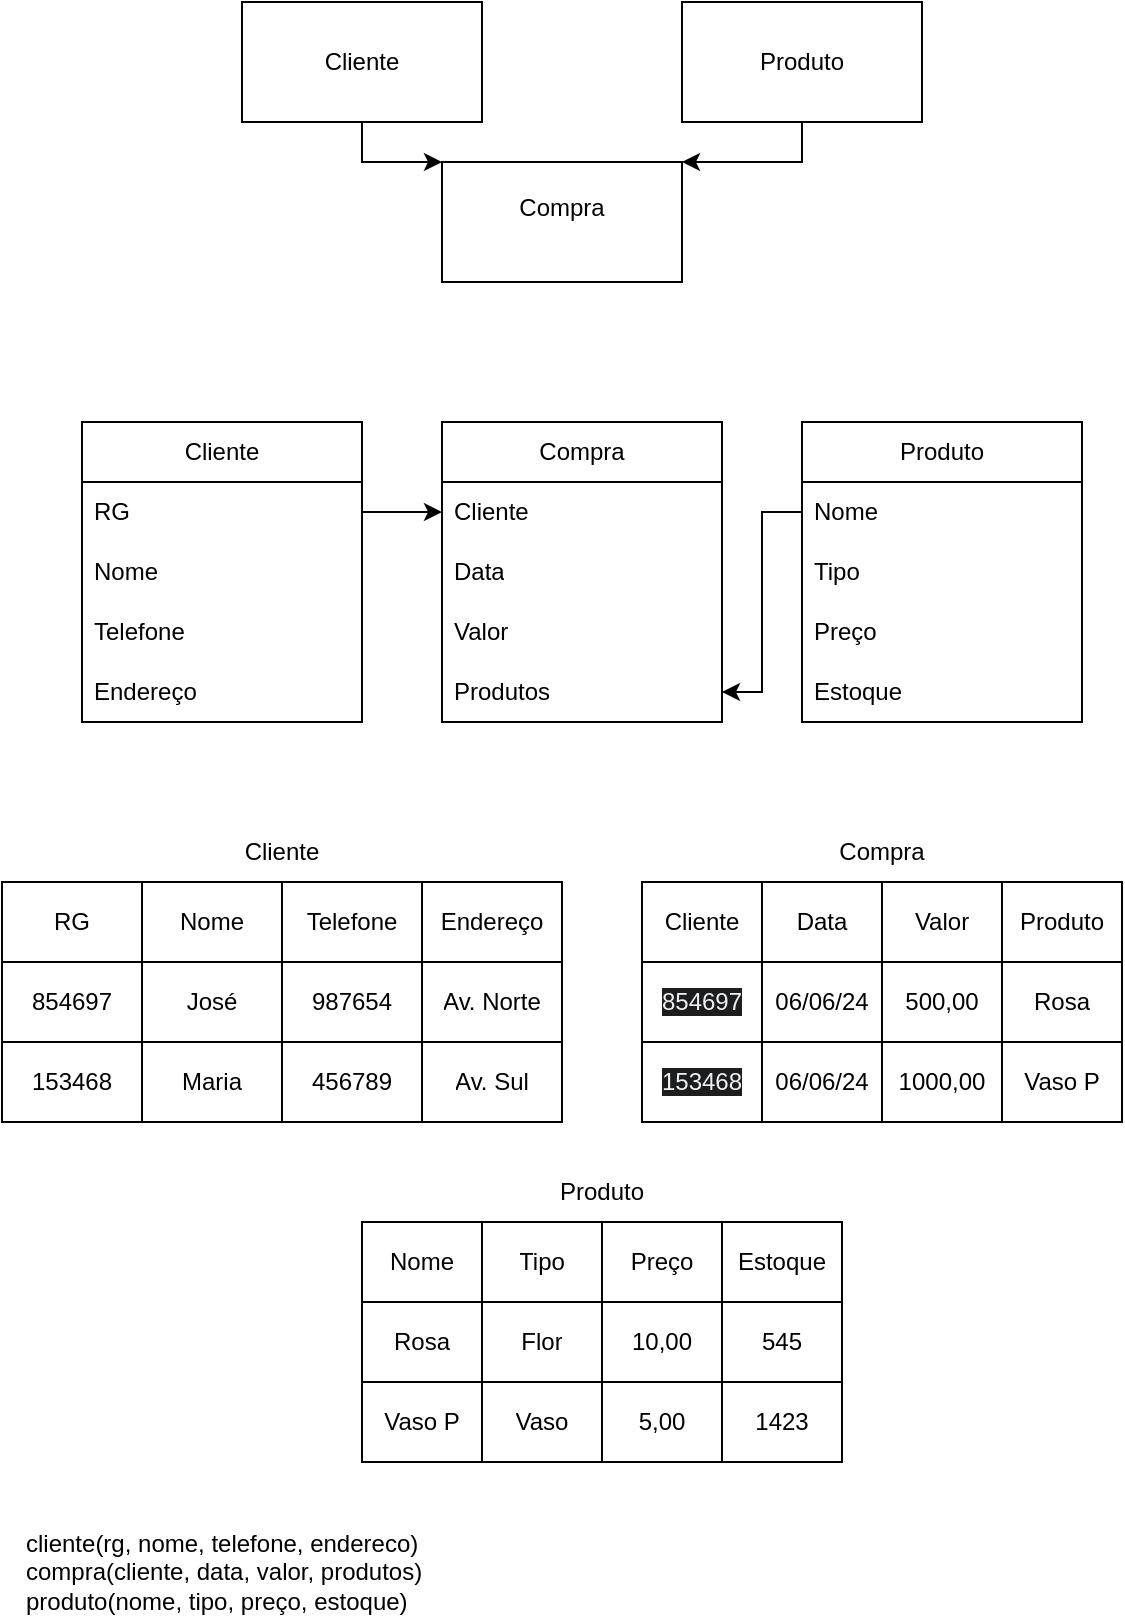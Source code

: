 <mxfile version="24.4.13" type="device">
  <diagram name="Page-1" id="GWl-YxcVaP_dyDL6dAxD">
    <mxGraphModel dx="745" dy="1943" grid="1" gridSize="10" guides="1" tooltips="1" connect="1" arrows="1" fold="1" page="1" pageScale="1" pageWidth="850" pageHeight="1100" math="0" shadow="0">
      <root>
        <mxCell id="0" />
        <mxCell id="1" parent="0" />
        <mxCell id="eQUIJriRzN40qEJN4l0j-5" style="edgeStyle=orthogonalEdgeStyle;rounded=0;orthogonalLoop=1;jettySize=auto;html=1;entryX=0;entryY=0;entryDx=0;entryDy=0;" parent="1" source="eQUIJriRzN40qEJN4l0j-1" target="eQUIJriRzN40qEJN4l0j-3" edge="1">
          <mxGeometry relative="1" as="geometry" />
        </mxCell>
        <mxCell id="eQUIJriRzN40qEJN4l0j-1" value="Cliente" style="rounded=0;whiteSpace=wrap;html=1;" parent="1" vertex="1">
          <mxGeometry x="150" y="-10" width="120" height="60" as="geometry" />
        </mxCell>
        <mxCell id="eQUIJriRzN40qEJN4l0j-4" style="edgeStyle=orthogonalEdgeStyle;rounded=0;orthogonalLoop=1;jettySize=auto;html=1;entryX=1;entryY=0;entryDx=0;entryDy=0;" parent="1" source="eQUIJriRzN40qEJN4l0j-2" target="eQUIJriRzN40qEJN4l0j-3" edge="1">
          <mxGeometry relative="1" as="geometry" />
        </mxCell>
        <mxCell id="eQUIJriRzN40qEJN4l0j-2" value="Produto" style="rounded=0;whiteSpace=wrap;html=1;" parent="1" vertex="1">
          <mxGeometry x="370" y="-10" width="120" height="60" as="geometry" />
        </mxCell>
        <mxCell id="eQUIJriRzN40qEJN4l0j-3" value="Compra&lt;div&gt;&lt;br&gt;&lt;/div&gt;" style="rounded=0;whiteSpace=wrap;html=1;" parent="1" vertex="1">
          <mxGeometry x="250" y="70" width="120" height="60" as="geometry" />
        </mxCell>
        <mxCell id="eQUIJriRzN40qEJN4l0j-6" value="Cliente" style="swimlane;fontStyle=0;childLayout=stackLayout;horizontal=1;startSize=30;horizontalStack=0;resizeParent=1;resizeParentMax=0;resizeLast=0;collapsible=1;marginBottom=0;whiteSpace=wrap;html=1;" parent="1" vertex="1">
          <mxGeometry x="70" y="200" width="140" height="150" as="geometry" />
        </mxCell>
        <mxCell id="eQUIJriRzN40qEJN4l0j-7" value="RG" style="text;strokeColor=none;fillColor=none;align=left;verticalAlign=middle;spacingLeft=4;spacingRight=4;overflow=hidden;points=[[0,0.5],[1,0.5]];portConstraint=eastwest;rotatable=0;whiteSpace=wrap;html=1;" parent="eQUIJriRzN40qEJN4l0j-6" vertex="1">
          <mxGeometry y="30" width="140" height="30" as="geometry" />
        </mxCell>
        <mxCell id="eQUIJriRzN40qEJN4l0j-8" value="Nome" style="text;strokeColor=none;fillColor=none;align=left;verticalAlign=middle;spacingLeft=4;spacingRight=4;overflow=hidden;points=[[0,0.5],[1,0.5]];portConstraint=eastwest;rotatable=0;whiteSpace=wrap;html=1;" parent="eQUIJriRzN40qEJN4l0j-6" vertex="1">
          <mxGeometry y="60" width="140" height="30" as="geometry" />
        </mxCell>
        <mxCell id="eQUIJriRzN40qEJN4l0j-9" value="Telefone" style="text;strokeColor=none;fillColor=none;align=left;verticalAlign=middle;spacingLeft=4;spacingRight=4;overflow=hidden;points=[[0,0.5],[1,0.5]];portConstraint=eastwest;rotatable=0;whiteSpace=wrap;html=1;" parent="eQUIJriRzN40qEJN4l0j-6" vertex="1">
          <mxGeometry y="90" width="140" height="30" as="geometry" />
        </mxCell>
        <mxCell id="eQUIJriRzN40qEJN4l0j-10" value="Endereço" style="text;strokeColor=none;fillColor=none;align=left;verticalAlign=middle;spacingLeft=4;spacingRight=4;overflow=hidden;points=[[0,0.5],[1,0.5]];portConstraint=eastwest;rotatable=0;whiteSpace=wrap;html=1;" parent="eQUIJriRzN40qEJN4l0j-6" vertex="1">
          <mxGeometry y="120" width="140" height="30" as="geometry" />
        </mxCell>
        <mxCell id="eQUIJriRzN40qEJN4l0j-13" value="Produto" style="swimlane;fontStyle=0;childLayout=stackLayout;horizontal=1;startSize=30;horizontalStack=0;resizeParent=1;resizeParentMax=0;resizeLast=0;collapsible=1;marginBottom=0;whiteSpace=wrap;html=1;" parent="1" vertex="1">
          <mxGeometry x="430" y="200" width="140" height="150" as="geometry" />
        </mxCell>
        <mxCell id="eQUIJriRzN40qEJN4l0j-14" value="Nome" style="text;strokeColor=none;fillColor=none;align=left;verticalAlign=middle;spacingLeft=4;spacingRight=4;overflow=hidden;points=[[0,0.5],[1,0.5]];portConstraint=eastwest;rotatable=0;whiteSpace=wrap;html=1;" parent="eQUIJriRzN40qEJN4l0j-13" vertex="1">
          <mxGeometry y="30" width="140" height="30" as="geometry" />
        </mxCell>
        <mxCell id="eQUIJriRzN40qEJN4l0j-15" value="Tipo" style="text;strokeColor=none;fillColor=none;align=left;verticalAlign=middle;spacingLeft=4;spacingRight=4;overflow=hidden;points=[[0,0.5],[1,0.5]];portConstraint=eastwest;rotatable=0;whiteSpace=wrap;html=1;" parent="eQUIJriRzN40qEJN4l0j-13" vertex="1">
          <mxGeometry y="60" width="140" height="30" as="geometry" />
        </mxCell>
        <mxCell id="eQUIJriRzN40qEJN4l0j-16" value="Preço" style="text;strokeColor=none;fillColor=none;align=left;verticalAlign=middle;spacingLeft=4;spacingRight=4;overflow=hidden;points=[[0,0.5],[1,0.5]];portConstraint=eastwest;rotatable=0;whiteSpace=wrap;html=1;" parent="eQUIJriRzN40qEJN4l0j-13" vertex="1">
          <mxGeometry y="90" width="140" height="30" as="geometry" />
        </mxCell>
        <mxCell id="eQUIJriRzN40qEJN4l0j-17" value="Estoque" style="text;strokeColor=none;fillColor=none;align=left;verticalAlign=middle;spacingLeft=4;spacingRight=4;overflow=hidden;points=[[0,0.5],[1,0.5]];portConstraint=eastwest;rotatable=0;whiteSpace=wrap;html=1;" parent="eQUIJriRzN40qEJN4l0j-13" vertex="1">
          <mxGeometry y="120" width="140" height="30" as="geometry" />
        </mxCell>
        <mxCell id="eQUIJriRzN40qEJN4l0j-18" value="Compra" style="swimlane;fontStyle=0;childLayout=stackLayout;horizontal=1;startSize=30;horizontalStack=0;resizeParent=1;resizeParentMax=0;resizeLast=0;collapsible=1;marginBottom=0;whiteSpace=wrap;html=1;" parent="1" vertex="1">
          <mxGeometry x="250" y="200" width="140" height="150" as="geometry" />
        </mxCell>
        <mxCell id="eQUIJriRzN40qEJN4l0j-19" value="Cliente" style="text;strokeColor=none;fillColor=none;align=left;verticalAlign=middle;spacingLeft=4;spacingRight=4;overflow=hidden;points=[[0,0.5],[1,0.5]];portConstraint=eastwest;rotatable=0;whiteSpace=wrap;html=1;" parent="eQUIJriRzN40qEJN4l0j-18" vertex="1">
          <mxGeometry y="30" width="140" height="30" as="geometry" />
        </mxCell>
        <mxCell id="eQUIJriRzN40qEJN4l0j-20" value="Data" style="text;strokeColor=none;fillColor=none;align=left;verticalAlign=middle;spacingLeft=4;spacingRight=4;overflow=hidden;points=[[0,0.5],[1,0.5]];portConstraint=eastwest;rotatable=0;whiteSpace=wrap;html=1;" parent="eQUIJriRzN40qEJN4l0j-18" vertex="1">
          <mxGeometry y="60" width="140" height="30" as="geometry" />
        </mxCell>
        <mxCell id="eQUIJriRzN40qEJN4l0j-21" value="Valor" style="text;strokeColor=none;fillColor=none;align=left;verticalAlign=middle;spacingLeft=4;spacingRight=4;overflow=hidden;points=[[0,0.5],[1,0.5]];portConstraint=eastwest;rotatable=0;whiteSpace=wrap;html=1;" parent="eQUIJriRzN40qEJN4l0j-18" vertex="1">
          <mxGeometry y="90" width="140" height="30" as="geometry" />
        </mxCell>
        <mxCell id="eQUIJriRzN40qEJN4l0j-22" value="Produtos" style="text;strokeColor=none;fillColor=none;align=left;verticalAlign=middle;spacingLeft=4;spacingRight=4;overflow=hidden;points=[[0,0.5],[1,0.5]];portConstraint=eastwest;rotatable=0;whiteSpace=wrap;html=1;" parent="eQUIJriRzN40qEJN4l0j-18" vertex="1">
          <mxGeometry y="120" width="140" height="30" as="geometry" />
        </mxCell>
        <mxCell id="eQUIJriRzN40qEJN4l0j-27" style="edgeStyle=orthogonalEdgeStyle;rounded=0;orthogonalLoop=1;jettySize=auto;html=1;entryX=1;entryY=0.5;entryDx=0;entryDy=0;" parent="1" source="eQUIJriRzN40qEJN4l0j-14" target="eQUIJriRzN40qEJN4l0j-22" edge="1">
          <mxGeometry relative="1" as="geometry" />
        </mxCell>
        <mxCell id="eQUIJriRzN40qEJN4l0j-28" style="edgeStyle=orthogonalEdgeStyle;rounded=0;orthogonalLoop=1;jettySize=auto;html=1;entryX=0;entryY=0.5;entryDx=0;entryDy=0;" parent="1" source="eQUIJriRzN40qEJN4l0j-7" target="eQUIJriRzN40qEJN4l0j-19" edge="1">
          <mxGeometry relative="1" as="geometry" />
        </mxCell>
        <mxCell id="eQUIJriRzN40qEJN4l0j-29" value="" style="shape=table;startSize=0;container=1;collapsible=0;childLayout=tableLayout;" parent="1" vertex="1">
          <mxGeometry x="30" y="430" width="280" height="120" as="geometry" />
        </mxCell>
        <mxCell id="eQUIJriRzN40qEJN4l0j-30" value="" style="shape=tableRow;horizontal=0;startSize=0;swimlaneHead=0;swimlaneBody=0;strokeColor=inherit;top=0;left=0;bottom=0;right=0;collapsible=0;dropTarget=0;fillColor=none;points=[[0,0.5],[1,0.5]];portConstraint=eastwest;" parent="eQUIJriRzN40qEJN4l0j-29" vertex="1">
          <mxGeometry width="280" height="40" as="geometry" />
        </mxCell>
        <mxCell id="eQUIJriRzN40qEJN4l0j-31" value="RG" style="shape=partialRectangle;html=1;whiteSpace=wrap;connectable=0;strokeColor=inherit;overflow=hidden;fillColor=none;top=0;left=0;bottom=0;right=0;pointerEvents=1;" parent="eQUIJriRzN40qEJN4l0j-30" vertex="1">
          <mxGeometry width="70" height="40" as="geometry">
            <mxRectangle width="70" height="40" as="alternateBounds" />
          </mxGeometry>
        </mxCell>
        <mxCell id="eQUIJriRzN40qEJN4l0j-32" value="Nome" style="shape=partialRectangle;html=1;whiteSpace=wrap;connectable=0;strokeColor=inherit;overflow=hidden;fillColor=none;top=0;left=0;bottom=0;right=0;pointerEvents=1;" parent="eQUIJriRzN40qEJN4l0j-30" vertex="1">
          <mxGeometry x="70" width="70" height="40" as="geometry">
            <mxRectangle width="70" height="40" as="alternateBounds" />
          </mxGeometry>
        </mxCell>
        <mxCell id="eQUIJriRzN40qEJN4l0j-33" value="Telefone" style="shape=partialRectangle;html=1;whiteSpace=wrap;connectable=0;strokeColor=inherit;overflow=hidden;fillColor=none;top=0;left=0;bottom=0;right=0;pointerEvents=1;" parent="eQUIJriRzN40qEJN4l0j-30" vertex="1">
          <mxGeometry x="140" width="70" height="40" as="geometry">
            <mxRectangle width="70" height="40" as="alternateBounds" />
          </mxGeometry>
        </mxCell>
        <mxCell id="eQUIJriRzN40qEJN4l0j-34" value="Endereço" style="shape=partialRectangle;html=1;whiteSpace=wrap;connectable=0;strokeColor=inherit;overflow=hidden;fillColor=none;top=0;left=0;bottom=0;right=0;pointerEvents=1;" parent="eQUIJriRzN40qEJN4l0j-30" vertex="1">
          <mxGeometry x="210" width="70" height="40" as="geometry">
            <mxRectangle width="70" height="40" as="alternateBounds" />
          </mxGeometry>
        </mxCell>
        <mxCell id="eQUIJriRzN40qEJN4l0j-35" value="" style="shape=tableRow;horizontal=0;startSize=0;swimlaneHead=0;swimlaneBody=0;strokeColor=inherit;top=0;left=0;bottom=0;right=0;collapsible=0;dropTarget=0;fillColor=none;points=[[0,0.5],[1,0.5]];portConstraint=eastwest;" parent="eQUIJriRzN40qEJN4l0j-29" vertex="1">
          <mxGeometry y="40" width="280" height="40" as="geometry" />
        </mxCell>
        <mxCell id="eQUIJriRzN40qEJN4l0j-36" value="854697" style="shape=partialRectangle;html=1;whiteSpace=wrap;connectable=0;strokeColor=inherit;overflow=hidden;fillColor=none;top=0;left=0;bottom=0;right=0;pointerEvents=1;" parent="eQUIJriRzN40qEJN4l0j-35" vertex="1">
          <mxGeometry width="70" height="40" as="geometry">
            <mxRectangle width="70" height="40" as="alternateBounds" />
          </mxGeometry>
        </mxCell>
        <mxCell id="eQUIJriRzN40qEJN4l0j-37" value="José" style="shape=partialRectangle;html=1;whiteSpace=wrap;connectable=0;strokeColor=inherit;overflow=hidden;fillColor=none;top=0;left=0;bottom=0;right=0;pointerEvents=1;" parent="eQUIJriRzN40qEJN4l0j-35" vertex="1">
          <mxGeometry x="70" width="70" height="40" as="geometry">
            <mxRectangle width="70" height="40" as="alternateBounds" />
          </mxGeometry>
        </mxCell>
        <mxCell id="eQUIJriRzN40qEJN4l0j-38" value="987654" style="shape=partialRectangle;html=1;whiteSpace=wrap;connectable=0;strokeColor=inherit;overflow=hidden;fillColor=none;top=0;left=0;bottom=0;right=0;pointerEvents=1;" parent="eQUIJriRzN40qEJN4l0j-35" vertex="1">
          <mxGeometry x="140" width="70" height="40" as="geometry">
            <mxRectangle width="70" height="40" as="alternateBounds" />
          </mxGeometry>
        </mxCell>
        <mxCell id="eQUIJriRzN40qEJN4l0j-39" value="Av. Norte" style="shape=partialRectangle;html=1;whiteSpace=wrap;connectable=0;strokeColor=inherit;overflow=hidden;fillColor=none;top=0;left=0;bottom=0;right=0;pointerEvents=1;" parent="eQUIJriRzN40qEJN4l0j-35" vertex="1">
          <mxGeometry x="210" width="70" height="40" as="geometry">
            <mxRectangle width="70" height="40" as="alternateBounds" />
          </mxGeometry>
        </mxCell>
        <mxCell id="eQUIJriRzN40qEJN4l0j-40" value="" style="shape=tableRow;horizontal=0;startSize=0;swimlaneHead=0;swimlaneBody=0;strokeColor=inherit;top=0;left=0;bottom=0;right=0;collapsible=0;dropTarget=0;fillColor=none;points=[[0,0.5],[1,0.5]];portConstraint=eastwest;" parent="eQUIJriRzN40qEJN4l0j-29" vertex="1">
          <mxGeometry y="80" width="280" height="40" as="geometry" />
        </mxCell>
        <mxCell id="eQUIJriRzN40qEJN4l0j-41" value="153468" style="shape=partialRectangle;html=1;whiteSpace=wrap;connectable=0;strokeColor=inherit;overflow=hidden;fillColor=none;top=0;left=0;bottom=0;right=0;pointerEvents=1;" parent="eQUIJriRzN40qEJN4l0j-40" vertex="1">
          <mxGeometry width="70" height="40" as="geometry">
            <mxRectangle width="70" height="40" as="alternateBounds" />
          </mxGeometry>
        </mxCell>
        <mxCell id="eQUIJriRzN40qEJN4l0j-42" value="Maria" style="shape=partialRectangle;html=1;whiteSpace=wrap;connectable=0;strokeColor=inherit;overflow=hidden;fillColor=none;top=0;left=0;bottom=0;right=0;pointerEvents=1;" parent="eQUIJriRzN40qEJN4l0j-40" vertex="1">
          <mxGeometry x="70" width="70" height="40" as="geometry">
            <mxRectangle width="70" height="40" as="alternateBounds" />
          </mxGeometry>
        </mxCell>
        <mxCell id="eQUIJriRzN40qEJN4l0j-43" value="456789" style="shape=partialRectangle;html=1;whiteSpace=wrap;connectable=0;strokeColor=inherit;overflow=hidden;fillColor=none;top=0;left=0;bottom=0;right=0;pointerEvents=1;" parent="eQUIJriRzN40qEJN4l0j-40" vertex="1">
          <mxGeometry x="140" width="70" height="40" as="geometry">
            <mxRectangle width="70" height="40" as="alternateBounds" />
          </mxGeometry>
        </mxCell>
        <mxCell id="eQUIJriRzN40qEJN4l0j-44" value="Av. Sul" style="shape=partialRectangle;html=1;whiteSpace=wrap;connectable=0;strokeColor=inherit;overflow=hidden;fillColor=none;top=0;left=0;bottom=0;right=0;pointerEvents=1;" parent="eQUIJriRzN40qEJN4l0j-40" vertex="1">
          <mxGeometry x="210" width="70" height="40" as="geometry">
            <mxRectangle width="70" height="40" as="alternateBounds" />
          </mxGeometry>
        </mxCell>
        <mxCell id="eQUIJriRzN40qEJN4l0j-45" value="" style="shape=table;startSize=0;container=1;collapsible=0;childLayout=tableLayout;" parent="1" vertex="1">
          <mxGeometry x="350" y="430" width="240" height="120" as="geometry" />
        </mxCell>
        <mxCell id="eQUIJriRzN40qEJN4l0j-46" value="" style="shape=tableRow;horizontal=0;startSize=0;swimlaneHead=0;swimlaneBody=0;strokeColor=inherit;top=0;left=0;bottom=0;right=0;collapsible=0;dropTarget=0;fillColor=none;points=[[0,0.5],[1,0.5]];portConstraint=eastwest;" parent="eQUIJriRzN40qEJN4l0j-45" vertex="1">
          <mxGeometry width="240" height="40" as="geometry" />
        </mxCell>
        <mxCell id="eQUIJriRzN40qEJN4l0j-47" value="Cliente" style="shape=partialRectangle;html=1;whiteSpace=wrap;connectable=0;strokeColor=inherit;overflow=hidden;fillColor=none;top=0;left=0;bottom=0;right=0;pointerEvents=1;" parent="eQUIJriRzN40qEJN4l0j-46" vertex="1">
          <mxGeometry width="60" height="40" as="geometry">
            <mxRectangle width="60" height="40" as="alternateBounds" />
          </mxGeometry>
        </mxCell>
        <mxCell id="eQUIJriRzN40qEJN4l0j-48" value="Data" style="shape=partialRectangle;html=1;whiteSpace=wrap;connectable=0;strokeColor=inherit;overflow=hidden;fillColor=none;top=0;left=0;bottom=0;right=0;pointerEvents=1;" parent="eQUIJriRzN40qEJN4l0j-46" vertex="1">
          <mxGeometry x="60" width="60" height="40" as="geometry">
            <mxRectangle width="60" height="40" as="alternateBounds" />
          </mxGeometry>
        </mxCell>
        <mxCell id="eQUIJriRzN40qEJN4l0j-49" value="Valor" style="shape=partialRectangle;html=1;whiteSpace=wrap;connectable=0;strokeColor=inherit;overflow=hidden;fillColor=none;top=0;left=0;bottom=0;right=0;pointerEvents=1;" parent="eQUIJriRzN40qEJN4l0j-46" vertex="1">
          <mxGeometry x="120" width="60" height="40" as="geometry">
            <mxRectangle width="60" height="40" as="alternateBounds" />
          </mxGeometry>
        </mxCell>
        <mxCell id="eQUIJriRzN40qEJN4l0j-50" value="Produto" style="shape=partialRectangle;html=1;whiteSpace=wrap;connectable=0;strokeColor=inherit;overflow=hidden;fillColor=none;top=0;left=0;bottom=0;right=0;pointerEvents=1;" parent="eQUIJriRzN40qEJN4l0j-46" vertex="1">
          <mxGeometry x="180" width="60" height="40" as="geometry">
            <mxRectangle width="60" height="40" as="alternateBounds" />
          </mxGeometry>
        </mxCell>
        <mxCell id="eQUIJriRzN40qEJN4l0j-51" value="" style="shape=tableRow;horizontal=0;startSize=0;swimlaneHead=0;swimlaneBody=0;strokeColor=inherit;top=0;left=0;bottom=0;right=0;collapsible=0;dropTarget=0;fillColor=none;points=[[0,0.5],[1,0.5]];portConstraint=eastwest;" parent="eQUIJriRzN40qEJN4l0j-45" vertex="1">
          <mxGeometry y="40" width="240" height="40" as="geometry" />
        </mxCell>
        <mxCell id="eQUIJriRzN40qEJN4l0j-52" value="&lt;span style=&quot;color: rgb(240, 240, 240); font-family: Helvetica; font-size: 12px; font-style: normal; font-variant-ligatures: normal; font-variant-caps: normal; font-weight: 400; letter-spacing: normal; orphans: 2; text-align: center; text-indent: 0px; text-transform: none; widows: 2; word-spacing: 0px; -webkit-text-stroke-width: 0px; white-space: normal; background-color: rgb(27, 29, 30); text-decoration-thickness: initial; text-decoration-style: initial; text-decoration-color: initial; display: inline !important; float: none;&quot;&gt;854697&lt;/span&gt;" style="shape=partialRectangle;html=1;whiteSpace=wrap;connectable=0;strokeColor=inherit;overflow=hidden;fillColor=none;top=0;left=0;bottom=0;right=0;pointerEvents=1;" parent="eQUIJriRzN40qEJN4l0j-51" vertex="1">
          <mxGeometry width="60" height="40" as="geometry">
            <mxRectangle width="60" height="40" as="alternateBounds" />
          </mxGeometry>
        </mxCell>
        <mxCell id="eQUIJriRzN40qEJN4l0j-53" value="06/06/24" style="shape=partialRectangle;html=1;whiteSpace=wrap;connectable=0;strokeColor=inherit;overflow=hidden;fillColor=none;top=0;left=0;bottom=0;right=0;pointerEvents=1;" parent="eQUIJriRzN40qEJN4l0j-51" vertex="1">
          <mxGeometry x="60" width="60" height="40" as="geometry">
            <mxRectangle width="60" height="40" as="alternateBounds" />
          </mxGeometry>
        </mxCell>
        <mxCell id="eQUIJriRzN40qEJN4l0j-54" value="500,00" style="shape=partialRectangle;html=1;whiteSpace=wrap;connectable=0;strokeColor=inherit;overflow=hidden;fillColor=none;top=0;left=0;bottom=0;right=0;pointerEvents=1;" parent="eQUIJriRzN40qEJN4l0j-51" vertex="1">
          <mxGeometry x="120" width="60" height="40" as="geometry">
            <mxRectangle width="60" height="40" as="alternateBounds" />
          </mxGeometry>
        </mxCell>
        <mxCell id="eQUIJriRzN40qEJN4l0j-55" value="Rosa" style="shape=partialRectangle;html=1;whiteSpace=wrap;connectable=0;strokeColor=inherit;overflow=hidden;fillColor=none;top=0;left=0;bottom=0;right=0;pointerEvents=1;" parent="eQUIJriRzN40qEJN4l0j-51" vertex="1">
          <mxGeometry x="180" width="60" height="40" as="geometry">
            <mxRectangle width="60" height="40" as="alternateBounds" />
          </mxGeometry>
        </mxCell>
        <mxCell id="eQUIJriRzN40qEJN4l0j-56" value="" style="shape=tableRow;horizontal=0;startSize=0;swimlaneHead=0;swimlaneBody=0;strokeColor=inherit;top=0;left=0;bottom=0;right=0;collapsible=0;dropTarget=0;fillColor=none;points=[[0,0.5],[1,0.5]];portConstraint=eastwest;" parent="eQUIJriRzN40qEJN4l0j-45" vertex="1">
          <mxGeometry y="80" width="240" height="40" as="geometry" />
        </mxCell>
        <mxCell id="eQUIJriRzN40qEJN4l0j-57" value="&lt;span style=&quot;color: rgb(240, 240, 240); font-family: Helvetica; font-size: 12px; font-style: normal; font-variant-ligatures: normal; font-variant-caps: normal; font-weight: 400; letter-spacing: normal; orphans: 2; text-align: center; text-indent: 0px; text-transform: none; widows: 2; word-spacing: 0px; -webkit-text-stroke-width: 0px; white-space: normal; background-color: rgb(27, 29, 30); text-decoration-thickness: initial; text-decoration-style: initial; text-decoration-color: initial; display: inline !important; float: none;&quot;&gt;153468&lt;/span&gt;" style="shape=partialRectangle;html=1;whiteSpace=wrap;connectable=0;strokeColor=inherit;overflow=hidden;fillColor=none;top=0;left=0;bottom=0;right=0;pointerEvents=1;" parent="eQUIJriRzN40qEJN4l0j-56" vertex="1">
          <mxGeometry width="60" height="40" as="geometry">
            <mxRectangle width="60" height="40" as="alternateBounds" />
          </mxGeometry>
        </mxCell>
        <mxCell id="eQUIJriRzN40qEJN4l0j-58" value="06/06/24" style="shape=partialRectangle;html=1;whiteSpace=wrap;connectable=0;strokeColor=inherit;overflow=hidden;fillColor=none;top=0;left=0;bottom=0;right=0;pointerEvents=1;" parent="eQUIJriRzN40qEJN4l0j-56" vertex="1">
          <mxGeometry x="60" width="60" height="40" as="geometry">
            <mxRectangle width="60" height="40" as="alternateBounds" />
          </mxGeometry>
        </mxCell>
        <mxCell id="eQUIJriRzN40qEJN4l0j-59" value="1000,00" style="shape=partialRectangle;html=1;whiteSpace=wrap;connectable=0;strokeColor=inherit;overflow=hidden;fillColor=none;top=0;left=0;bottom=0;right=0;pointerEvents=1;" parent="eQUIJriRzN40qEJN4l0j-56" vertex="1">
          <mxGeometry x="120" width="60" height="40" as="geometry">
            <mxRectangle width="60" height="40" as="alternateBounds" />
          </mxGeometry>
        </mxCell>
        <mxCell id="eQUIJriRzN40qEJN4l0j-60" value="Vaso P" style="shape=partialRectangle;html=1;whiteSpace=wrap;connectable=0;strokeColor=inherit;overflow=hidden;fillColor=none;top=0;left=0;bottom=0;right=0;pointerEvents=1;" parent="eQUIJriRzN40qEJN4l0j-56" vertex="1">
          <mxGeometry x="180" width="60" height="40" as="geometry">
            <mxRectangle width="60" height="40" as="alternateBounds" />
          </mxGeometry>
        </mxCell>
        <mxCell id="eQUIJriRzN40qEJN4l0j-70" value="" style="shape=table;startSize=0;container=1;collapsible=0;childLayout=tableLayout;" parent="1" vertex="1">
          <mxGeometry x="210" y="600" width="240" height="120" as="geometry" />
        </mxCell>
        <mxCell id="eQUIJriRzN40qEJN4l0j-71" value="" style="shape=tableRow;horizontal=0;startSize=0;swimlaneHead=0;swimlaneBody=0;strokeColor=inherit;top=0;left=0;bottom=0;right=0;collapsible=0;dropTarget=0;fillColor=none;points=[[0,0.5],[1,0.5]];portConstraint=eastwest;" parent="eQUIJriRzN40qEJN4l0j-70" vertex="1">
          <mxGeometry width="240" height="40" as="geometry" />
        </mxCell>
        <mxCell id="eQUIJriRzN40qEJN4l0j-72" value="Nome" style="shape=partialRectangle;html=1;whiteSpace=wrap;connectable=0;strokeColor=inherit;overflow=hidden;fillColor=none;top=0;left=0;bottom=0;right=0;pointerEvents=1;" parent="eQUIJriRzN40qEJN4l0j-71" vertex="1">
          <mxGeometry width="60" height="40" as="geometry">
            <mxRectangle width="60" height="40" as="alternateBounds" />
          </mxGeometry>
        </mxCell>
        <mxCell id="eQUIJriRzN40qEJN4l0j-73" value="Tipo" style="shape=partialRectangle;html=1;whiteSpace=wrap;connectable=0;strokeColor=inherit;overflow=hidden;fillColor=none;top=0;left=0;bottom=0;right=0;pointerEvents=1;" parent="eQUIJriRzN40qEJN4l0j-71" vertex="1">
          <mxGeometry x="60" width="60" height="40" as="geometry">
            <mxRectangle width="60" height="40" as="alternateBounds" />
          </mxGeometry>
        </mxCell>
        <mxCell id="eQUIJriRzN40qEJN4l0j-74" value="Preço" style="shape=partialRectangle;html=1;whiteSpace=wrap;connectable=0;strokeColor=inherit;overflow=hidden;fillColor=none;top=0;left=0;bottom=0;right=0;pointerEvents=1;" parent="eQUIJriRzN40qEJN4l0j-71" vertex="1">
          <mxGeometry x="120" width="60" height="40" as="geometry">
            <mxRectangle width="60" height="40" as="alternateBounds" />
          </mxGeometry>
        </mxCell>
        <mxCell id="eQUIJriRzN40qEJN4l0j-75" value="Estoque" style="shape=partialRectangle;html=1;whiteSpace=wrap;connectable=0;strokeColor=inherit;overflow=hidden;fillColor=none;top=0;left=0;bottom=0;right=0;pointerEvents=1;" parent="eQUIJriRzN40qEJN4l0j-71" vertex="1">
          <mxGeometry x="180" width="60" height="40" as="geometry">
            <mxRectangle width="60" height="40" as="alternateBounds" />
          </mxGeometry>
        </mxCell>
        <mxCell id="eQUIJriRzN40qEJN4l0j-76" value="" style="shape=tableRow;horizontal=0;startSize=0;swimlaneHead=0;swimlaneBody=0;strokeColor=inherit;top=0;left=0;bottom=0;right=0;collapsible=0;dropTarget=0;fillColor=none;points=[[0,0.5],[1,0.5]];portConstraint=eastwest;" parent="eQUIJriRzN40qEJN4l0j-70" vertex="1">
          <mxGeometry y="40" width="240" height="40" as="geometry" />
        </mxCell>
        <mxCell id="eQUIJriRzN40qEJN4l0j-77" value="Rosa" style="shape=partialRectangle;html=1;whiteSpace=wrap;connectable=0;strokeColor=inherit;overflow=hidden;fillColor=none;top=0;left=0;bottom=0;right=0;pointerEvents=1;" parent="eQUIJriRzN40qEJN4l0j-76" vertex="1">
          <mxGeometry width="60" height="40" as="geometry">
            <mxRectangle width="60" height="40" as="alternateBounds" />
          </mxGeometry>
        </mxCell>
        <mxCell id="eQUIJriRzN40qEJN4l0j-78" value="Flor" style="shape=partialRectangle;html=1;whiteSpace=wrap;connectable=0;strokeColor=inherit;overflow=hidden;fillColor=none;top=0;left=0;bottom=0;right=0;pointerEvents=1;" parent="eQUIJriRzN40qEJN4l0j-76" vertex="1">
          <mxGeometry x="60" width="60" height="40" as="geometry">
            <mxRectangle width="60" height="40" as="alternateBounds" />
          </mxGeometry>
        </mxCell>
        <mxCell id="eQUIJriRzN40qEJN4l0j-79" value="10,00" style="shape=partialRectangle;html=1;whiteSpace=wrap;connectable=0;strokeColor=inherit;overflow=hidden;fillColor=none;top=0;left=0;bottom=0;right=0;pointerEvents=1;" parent="eQUIJriRzN40qEJN4l0j-76" vertex="1">
          <mxGeometry x="120" width="60" height="40" as="geometry">
            <mxRectangle width="60" height="40" as="alternateBounds" />
          </mxGeometry>
        </mxCell>
        <mxCell id="eQUIJriRzN40qEJN4l0j-80" value="545" style="shape=partialRectangle;html=1;whiteSpace=wrap;connectable=0;strokeColor=inherit;overflow=hidden;fillColor=none;top=0;left=0;bottom=0;right=0;pointerEvents=1;" parent="eQUIJriRzN40qEJN4l0j-76" vertex="1">
          <mxGeometry x="180" width="60" height="40" as="geometry">
            <mxRectangle width="60" height="40" as="alternateBounds" />
          </mxGeometry>
        </mxCell>
        <mxCell id="eQUIJriRzN40qEJN4l0j-81" value="" style="shape=tableRow;horizontal=0;startSize=0;swimlaneHead=0;swimlaneBody=0;strokeColor=inherit;top=0;left=0;bottom=0;right=0;collapsible=0;dropTarget=0;fillColor=none;points=[[0,0.5],[1,0.5]];portConstraint=eastwest;" parent="eQUIJriRzN40qEJN4l0j-70" vertex="1">
          <mxGeometry y="80" width="240" height="40" as="geometry" />
        </mxCell>
        <mxCell id="eQUIJriRzN40qEJN4l0j-82" value="Vaso P" style="shape=partialRectangle;html=1;whiteSpace=wrap;connectable=0;strokeColor=inherit;overflow=hidden;fillColor=none;top=0;left=0;bottom=0;right=0;pointerEvents=1;" parent="eQUIJriRzN40qEJN4l0j-81" vertex="1">
          <mxGeometry width="60" height="40" as="geometry">
            <mxRectangle width="60" height="40" as="alternateBounds" />
          </mxGeometry>
        </mxCell>
        <mxCell id="eQUIJriRzN40qEJN4l0j-83" value="Vaso" style="shape=partialRectangle;html=1;whiteSpace=wrap;connectable=0;strokeColor=inherit;overflow=hidden;fillColor=none;top=0;left=0;bottom=0;right=0;pointerEvents=1;" parent="eQUIJriRzN40qEJN4l0j-81" vertex="1">
          <mxGeometry x="60" width="60" height="40" as="geometry">
            <mxRectangle width="60" height="40" as="alternateBounds" />
          </mxGeometry>
        </mxCell>
        <mxCell id="eQUIJriRzN40qEJN4l0j-84" value="5,00" style="shape=partialRectangle;html=1;whiteSpace=wrap;connectable=0;strokeColor=inherit;overflow=hidden;fillColor=none;top=0;left=0;bottom=0;right=0;pointerEvents=1;" parent="eQUIJriRzN40qEJN4l0j-81" vertex="1">
          <mxGeometry x="120" width="60" height="40" as="geometry">
            <mxRectangle width="60" height="40" as="alternateBounds" />
          </mxGeometry>
        </mxCell>
        <mxCell id="eQUIJriRzN40qEJN4l0j-85" value="1423" style="shape=partialRectangle;html=1;whiteSpace=wrap;connectable=0;strokeColor=inherit;overflow=hidden;fillColor=none;top=0;left=0;bottom=0;right=0;pointerEvents=1;" parent="eQUIJriRzN40qEJN4l0j-81" vertex="1">
          <mxGeometry x="180" width="60" height="40" as="geometry">
            <mxRectangle width="60" height="40" as="alternateBounds" />
          </mxGeometry>
        </mxCell>
        <mxCell id="eQUIJriRzN40qEJN4l0j-86" value="cliente(rg, nome, telefone, endereco)&lt;div&gt;compra(cliente, data, valor, produtos)&lt;/div&gt;&lt;div&gt;produto(nome, tipo, preço, estoque)&lt;/div&gt;" style="text;html=1;align=left;verticalAlign=middle;whiteSpace=wrap;rounded=0;" parent="1" vertex="1">
          <mxGeometry x="40" y="760" width="210" height="30" as="geometry" />
        </mxCell>
        <mxCell id="SrkI0Kodt9a_MFUTeYLD-1" value="Cliente" style="text;html=1;align=center;verticalAlign=middle;whiteSpace=wrap;rounded=0;" vertex="1" parent="1">
          <mxGeometry x="140" y="400" width="60" height="30" as="geometry" />
        </mxCell>
        <mxCell id="SrkI0Kodt9a_MFUTeYLD-2" value="Compra" style="text;html=1;align=center;verticalAlign=middle;whiteSpace=wrap;rounded=0;" vertex="1" parent="1">
          <mxGeometry x="440" y="400" width="60" height="30" as="geometry" />
        </mxCell>
        <mxCell id="SrkI0Kodt9a_MFUTeYLD-3" value="Produto" style="text;html=1;align=center;verticalAlign=middle;whiteSpace=wrap;rounded=0;" vertex="1" parent="1">
          <mxGeometry x="300" y="570" width="60" height="30" as="geometry" />
        </mxCell>
      </root>
    </mxGraphModel>
  </diagram>
</mxfile>
